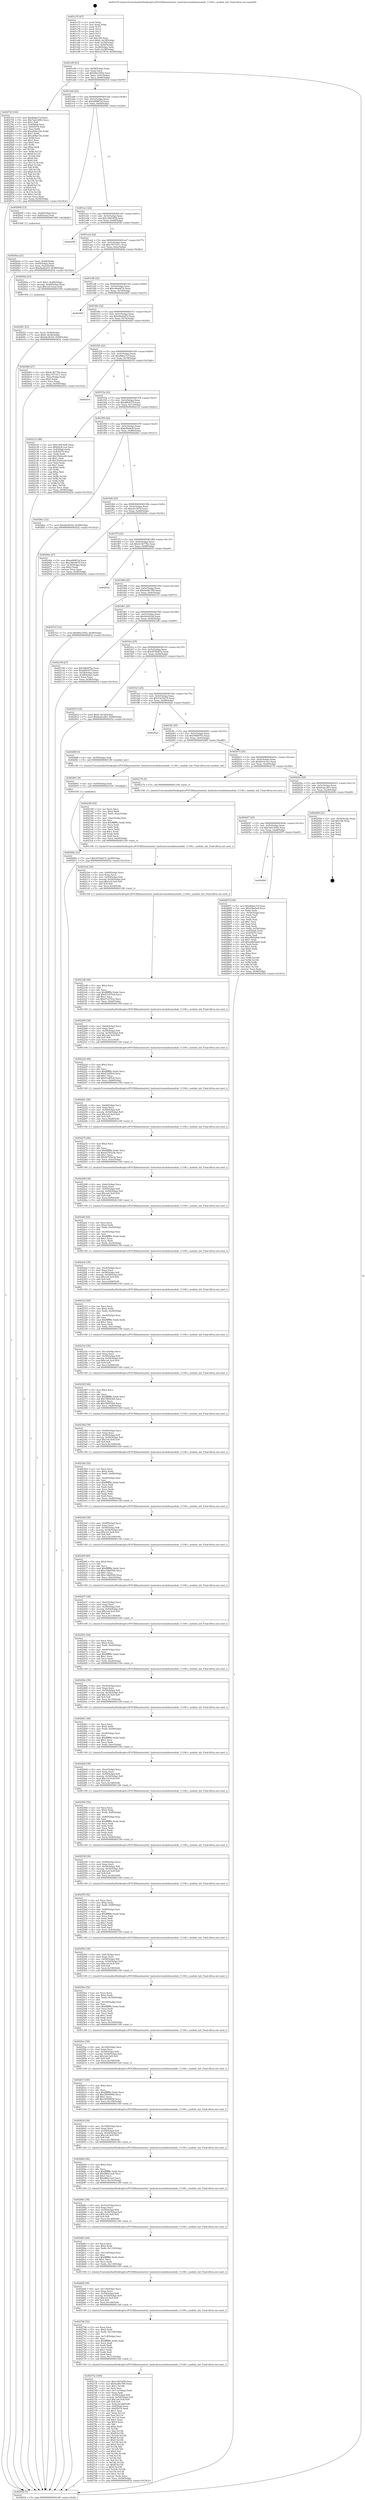 digraph "0x401e70" {
  label = "0x401e70 (/mnt/c/Users/mathe/Desktop/tcc/POCII/binaries/extr_hashcatsrcmodulesmodule_11100.c_module_init_Final-ollvm.out::main(0))"
  labelloc = "t"
  node[shape=record]

  Entry [label="",width=0.3,height=0.3,shape=circle,fillcolor=black,style=filled]
  "0x401e9f" [label="{
     0x401e9f [23]\l
     | [instrs]\l
     &nbsp;&nbsp;0x401e9f \<+3\>: mov -0x58(%rbp),%eax\l
     &nbsp;&nbsp;0x401ea2 \<+2\>: mov %eax,%ecx\l
     &nbsp;&nbsp;0x401ea4 \<+6\>: sub $0x99ec5d52,%ecx\l
     &nbsp;&nbsp;0x401eaa \<+3\>: mov %eax,-0x5c(%rbp)\l
     &nbsp;&nbsp;0x401ead \<+3\>: mov %ecx,-0x60(%rbp)\l
     &nbsp;&nbsp;0x401eb0 \<+6\>: je 00000000004027ef \<main+0x97f\>\l
  }"]
  "0x4027ef" [label="{
     0x4027ef [144]\l
     | [instrs]\l
     &nbsp;&nbsp;0x4027ef \<+5\>: mov $0xdb6ac7cf,%eax\l
     &nbsp;&nbsp;0x4027f4 \<+5\>: mov $0x7ad13092,%ecx\l
     &nbsp;&nbsp;0x4027f9 \<+2\>: mov $0x1,%dl\l
     &nbsp;&nbsp;0x4027fb \<+7\>: mov 0x4050a8,%esi\l
     &nbsp;&nbsp;0x402802 \<+7\>: mov 0x405070,%edi\l
     &nbsp;&nbsp;0x402809 \<+3\>: mov %esi,%r8d\l
     &nbsp;&nbsp;0x40280c \<+7\>: add $0xa40be19e,%r8d\l
     &nbsp;&nbsp;0x402813 \<+4\>: sub $0x1,%r8d\l
     &nbsp;&nbsp;0x402817 \<+7\>: sub $0xa40be19e,%r8d\l
     &nbsp;&nbsp;0x40281e \<+4\>: imul %r8d,%esi\l
     &nbsp;&nbsp;0x402822 \<+3\>: and $0x1,%esi\l
     &nbsp;&nbsp;0x402825 \<+3\>: cmp $0x0,%esi\l
     &nbsp;&nbsp;0x402828 \<+4\>: sete %r9b\l
     &nbsp;&nbsp;0x40282c \<+3\>: cmp $0xa,%edi\l
     &nbsp;&nbsp;0x40282f \<+4\>: setl %r10b\l
     &nbsp;&nbsp;0x402833 \<+3\>: mov %r9b,%r11b\l
     &nbsp;&nbsp;0x402836 \<+4\>: xor $0xff,%r11b\l
     &nbsp;&nbsp;0x40283a \<+3\>: mov %r10b,%bl\l
     &nbsp;&nbsp;0x40283d \<+3\>: xor $0xff,%bl\l
     &nbsp;&nbsp;0x402840 \<+3\>: xor $0x0,%dl\l
     &nbsp;&nbsp;0x402843 \<+3\>: mov %r11b,%r14b\l
     &nbsp;&nbsp;0x402846 \<+4\>: and $0x0,%r14b\l
     &nbsp;&nbsp;0x40284a \<+3\>: and %dl,%r9b\l
     &nbsp;&nbsp;0x40284d \<+3\>: mov %bl,%r15b\l
     &nbsp;&nbsp;0x402850 \<+4\>: and $0x0,%r15b\l
     &nbsp;&nbsp;0x402854 \<+3\>: and %dl,%r10b\l
     &nbsp;&nbsp;0x402857 \<+3\>: or %r9b,%r14b\l
     &nbsp;&nbsp;0x40285a \<+3\>: or %r10b,%r15b\l
     &nbsp;&nbsp;0x40285d \<+3\>: xor %r15b,%r14b\l
     &nbsp;&nbsp;0x402860 \<+3\>: or %bl,%r11b\l
     &nbsp;&nbsp;0x402863 \<+4\>: xor $0xff,%r11b\l
     &nbsp;&nbsp;0x402867 \<+3\>: or $0x0,%dl\l
     &nbsp;&nbsp;0x40286a \<+3\>: and %dl,%r11b\l
     &nbsp;&nbsp;0x40286d \<+3\>: or %r11b,%r14b\l
     &nbsp;&nbsp;0x402870 \<+4\>: test $0x1,%r14b\l
     &nbsp;&nbsp;0x402874 \<+3\>: cmovne %ecx,%eax\l
     &nbsp;&nbsp;0x402877 \<+3\>: mov %eax,-0x58(%rbp)\l
     &nbsp;&nbsp;0x40287a \<+5\>: jmp 0000000000402f32 \<main+0x10c2\>\l
  }"]
  "0x401eb6" [label="{
     0x401eb6 [22]\l
     | [instrs]\l
     &nbsp;&nbsp;0x401eb6 \<+5\>: jmp 0000000000401ebb \<main+0x4b\>\l
     &nbsp;&nbsp;0x401ebb \<+3\>: mov -0x5c(%rbp),%eax\l
     &nbsp;&nbsp;0x401ebe \<+5\>: sub $0xa68887af,%eax\l
     &nbsp;&nbsp;0x401ec3 \<+3\>: mov %eax,-0x64(%rbp)\l
     &nbsp;&nbsp;0x401ec6 \<+6\>: je 000000000040209d \<main+0x22d\>\l
  }"]
  Exit [label="",width=0.3,height=0.3,shape=circle,fillcolor=black,style=filled,peripheries=2]
  "0x40209d" [label="{
     0x40209d [13]\l
     | [instrs]\l
     &nbsp;&nbsp;0x40209d \<+4\>: mov -0x40(%rbp),%rax\l
     &nbsp;&nbsp;0x4020a1 \<+4\>: mov 0x8(%rax),%rdi\l
     &nbsp;&nbsp;0x4020a5 \<+5\>: call 0000000000401060 \<atoi@plt\>\l
     | [calls]\l
     &nbsp;&nbsp;0x401060 \{1\} (unknown)\l
  }"]
  "0x401ecc" [label="{
     0x401ecc [22]\l
     | [instrs]\l
     &nbsp;&nbsp;0x401ecc \<+5\>: jmp 0000000000401ed1 \<main+0x61\>\l
     &nbsp;&nbsp;0x401ed1 \<+3\>: mov -0x5c(%rbp),%eax\l
     &nbsp;&nbsp;0x401ed4 \<+5\>: sub $0xc3603458,%eax\l
     &nbsp;&nbsp;0x401ed9 \<+3\>: mov %eax,-0x68(%rbp)\l
     &nbsp;&nbsp;0x401edc \<+6\>: je 000000000040295b \<main+0xaeb\>\l
  }"]
  "0x40290a" [label="{
     0x40290a [12]\l
     | [instrs]\l
     &nbsp;&nbsp;0x40290a \<+7\>: movl $0x5076d474,-0x58(%rbp)\l
     &nbsp;&nbsp;0x402911 \<+5\>: jmp 0000000000402f32 \<main+0x10c2\>\l
  }"]
  "0x40295b" [label="{
     0x40295b\l
  }", style=dashed]
  "0x401ee2" [label="{
     0x401ee2 [22]\l
     | [instrs]\l
     &nbsp;&nbsp;0x401ee2 \<+5\>: jmp 0000000000401ee7 \<main+0x77\>\l
     &nbsp;&nbsp;0x401ee7 \<+3\>: mov -0x5c(%rbp),%eax\l
     &nbsp;&nbsp;0x401eea \<+5\>: sub $0xc747c011,%eax\l
     &nbsp;&nbsp;0x401eef \<+3\>: mov %eax,-0x6c(%rbp)\l
     &nbsp;&nbsp;0x401ef2 \<+6\>: je 00000000004020da \<main+0x26a\>\l
  }"]
  "0x402901" [label="{
     0x402901 [9]\l
     | [instrs]\l
     &nbsp;&nbsp;0x402901 \<+4\>: mov -0x50(%rbp),%rdi\l
     &nbsp;&nbsp;0x402905 \<+5\>: call 0000000000401030 \<free@plt\>\l
     | [calls]\l
     &nbsp;&nbsp;0x401030 \{1\} (unknown)\l
  }"]
  "0x4020da" [label="{
     0x4020da [23]\l
     | [instrs]\l
     &nbsp;&nbsp;0x4020da \<+7\>: movl $0x1,-0x48(%rbp)\l
     &nbsp;&nbsp;0x4020e1 \<+4\>: movslq -0x48(%rbp),%rax\l
     &nbsp;&nbsp;0x4020e5 \<+7\>: imul $0x1e0,%rax,%rdi\l
     &nbsp;&nbsp;0x4020ec \<+5\>: call 0000000000401050 \<malloc@plt\>\l
     | [calls]\l
     &nbsp;&nbsp;0x401050 \{1\} (unknown)\l
  }"]
  "0x401ef8" [label="{
     0x401ef8 [22]\l
     | [instrs]\l
     &nbsp;&nbsp;0x401ef8 \<+5\>: jmp 0000000000401efd \<main+0x8d\>\l
     &nbsp;&nbsp;0x401efd \<+3\>: mov -0x5c(%rbp),%eax\l
     &nbsp;&nbsp;0x401f00 \<+5\>: sub $0xc96e667d,%eax\l
     &nbsp;&nbsp;0x401f05 \<+3\>: mov %eax,-0x70(%rbp)\l
     &nbsp;&nbsp;0x401f08 \<+6\>: je 0000000000402085 \<main+0x215\>\l
  }"]
  "0x402060" [label="{
     0x402060\l
  }", style=dashed]
  "0x402085" [label="{
     0x402085\l
  }", style=dashed]
  "0x401f0e" [label="{
     0x401f0e [22]\l
     | [instrs]\l
     &nbsp;&nbsp;0x401f0e \<+5\>: jmp 0000000000401f13 \<main+0xa3\>\l
     &nbsp;&nbsp;0x401f13 \<+3\>: mov -0x5c(%rbp),%eax\l
     &nbsp;&nbsp;0x401f16 \<+5\>: sub $0xd4ada253,%eax\l
     &nbsp;&nbsp;0x401f1b \<+3\>: mov %eax,-0x74(%rbp)\l
     &nbsp;&nbsp;0x401f1e \<+6\>: je 00000000004020bf \<main+0x24f\>\l
  }"]
  "0x40287f" [label="{
     0x40287f [109]\l
     | [instrs]\l
     &nbsp;&nbsp;0x40287f \<+5\>: mov $0xdb6ac7cf,%eax\l
     &nbsp;&nbsp;0x402884 \<+5\>: mov $0xb5baba8,%ecx\l
     &nbsp;&nbsp;0x402889 \<+2\>: xor %edx,%edx\l
     &nbsp;&nbsp;0x40288b \<+3\>: mov -0x54(%rbp),%esi\l
     &nbsp;&nbsp;0x40288e \<+2\>: mov %edx,%edi\l
     &nbsp;&nbsp;0x402890 \<+2\>: sub %esi,%edi\l
     &nbsp;&nbsp;0x402892 \<+2\>: mov %edx,%esi\l
     &nbsp;&nbsp;0x402894 \<+3\>: sub $0x1,%esi\l
     &nbsp;&nbsp;0x402897 \<+2\>: add %esi,%edi\l
     &nbsp;&nbsp;0x402899 \<+2\>: sub %edi,%edx\l
     &nbsp;&nbsp;0x40289b \<+3\>: mov %edx,-0x54(%rbp)\l
     &nbsp;&nbsp;0x40289e \<+7\>: mov 0x4050a8,%edx\l
     &nbsp;&nbsp;0x4028a5 \<+7\>: mov 0x405070,%esi\l
     &nbsp;&nbsp;0x4028ac \<+2\>: mov %edx,%edi\l
     &nbsp;&nbsp;0x4028ae \<+6\>: sub $0xa48d2de6,%edi\l
     &nbsp;&nbsp;0x4028b4 \<+3\>: sub $0x1,%edi\l
     &nbsp;&nbsp;0x4028b7 \<+6\>: add $0xa48d2de6,%edi\l
     &nbsp;&nbsp;0x4028bd \<+3\>: imul %edi,%edx\l
     &nbsp;&nbsp;0x4028c0 \<+3\>: and $0x1,%edx\l
     &nbsp;&nbsp;0x4028c3 \<+3\>: cmp $0x0,%edx\l
     &nbsp;&nbsp;0x4028c6 \<+4\>: sete %r8b\l
     &nbsp;&nbsp;0x4028ca \<+3\>: cmp $0xa,%esi\l
     &nbsp;&nbsp;0x4028cd \<+4\>: setl %r9b\l
     &nbsp;&nbsp;0x4028d1 \<+3\>: mov %r8b,%r10b\l
     &nbsp;&nbsp;0x4028d4 \<+3\>: and %r9b,%r10b\l
     &nbsp;&nbsp;0x4028d7 \<+3\>: xor %r9b,%r8b\l
     &nbsp;&nbsp;0x4028da \<+3\>: or %r8b,%r10b\l
     &nbsp;&nbsp;0x4028dd \<+4\>: test $0x1,%r10b\l
     &nbsp;&nbsp;0x4028e1 \<+3\>: cmovne %ecx,%eax\l
     &nbsp;&nbsp;0x4028e4 \<+3\>: mov %eax,-0x58(%rbp)\l
     &nbsp;&nbsp;0x4028e7 \<+5\>: jmp 0000000000402f32 \<main+0x10c2\>\l
  }"]
  "0x4020bf" [label="{
     0x4020bf [27]\l
     | [instrs]\l
     &nbsp;&nbsp;0x4020bf \<+5\>: mov $0x413b7782,%eax\l
     &nbsp;&nbsp;0x4020c4 \<+5\>: mov $0xc747c011,%ecx\l
     &nbsp;&nbsp;0x4020c9 \<+3\>: mov -0x2c(%rbp),%edx\l
     &nbsp;&nbsp;0x4020cc \<+3\>: cmp $0x0,%edx\l
     &nbsp;&nbsp;0x4020cf \<+3\>: cmove %ecx,%eax\l
     &nbsp;&nbsp;0x4020d2 \<+3\>: mov %eax,-0x58(%rbp)\l
     &nbsp;&nbsp;0x4020d5 \<+5\>: jmp 0000000000402f32 \<main+0x10c2\>\l
  }"]
  "0x401f24" [label="{
     0x401f24 [22]\l
     | [instrs]\l
     &nbsp;&nbsp;0x401f24 \<+5\>: jmp 0000000000401f29 \<main+0xb9\>\l
     &nbsp;&nbsp;0x401f29 \<+3\>: mov -0x5c(%rbp),%eax\l
     &nbsp;&nbsp;0x401f2c \<+5\>: sub $0xdb6ac7cf,%eax\l
     &nbsp;&nbsp;0x401f31 \<+3\>: mov %eax,-0x78(%rbp)\l
     &nbsp;&nbsp;0x401f34 \<+6\>: je 0000000000402f16 \<main+0x10a6\>\l
  }"]
  "0x402047" [label="{
     0x402047 [25]\l
     | [instrs]\l
     &nbsp;&nbsp;0x402047 \<+5\>: jmp 000000000040204c \<main+0x1dc\>\l
     &nbsp;&nbsp;0x40204c \<+3\>: mov -0x5c(%rbp),%eax\l
     &nbsp;&nbsp;0x40204f \<+5\>: sub $0x7ad13092,%eax\l
     &nbsp;&nbsp;0x402054 \<+6\>: mov %eax,-0xa8(%rbp)\l
     &nbsp;&nbsp;0x40205a \<+6\>: je 000000000040287f \<main+0xa0f\>\l
  }"]
  "0x402f16" [label="{
     0x402f16\l
  }", style=dashed]
  "0x401f3a" [label="{
     0x401f3a [22]\l
     | [instrs]\l
     &nbsp;&nbsp;0x401f3a \<+5\>: jmp 0000000000401f3f \<main+0xcf\>\l
     &nbsp;&nbsp;0x401f3f \<+3\>: mov -0x5c(%rbp),%eax\l
     &nbsp;&nbsp;0x401f42 \<+5\>: sub $0xdf8c837f,%eax\l
     &nbsp;&nbsp;0x401f47 \<+3\>: mov %eax,-0x7c(%rbp)\l
     &nbsp;&nbsp;0x401f4a \<+6\>: je 0000000000402123 \<main+0x2b3\>\l
  }"]
  "0x402946" [label="{
     0x402946 [21]\l
     | [instrs]\l
     &nbsp;&nbsp;0x402946 \<+3\>: mov -0x34(%rbp),%eax\l
     &nbsp;&nbsp;0x402949 \<+7\>: add $0x168,%rsp\l
     &nbsp;&nbsp;0x402950 \<+1\>: pop %rbx\l
     &nbsp;&nbsp;0x402951 \<+2\>: pop %r12\l
     &nbsp;&nbsp;0x402953 \<+2\>: pop %r13\l
     &nbsp;&nbsp;0x402955 \<+2\>: pop %r14\l
     &nbsp;&nbsp;0x402957 \<+2\>: pop %r15\l
     &nbsp;&nbsp;0x402959 \<+1\>: pop %rbp\l
     &nbsp;&nbsp;0x40295a \<+1\>: ret\l
  }"]
  "0x402123" [label="{
     0x402123 [88]\l
     | [instrs]\l
     &nbsp;&nbsp;0x402123 \<+5\>: mov $0xc3603458,%eax\l
     &nbsp;&nbsp;0x402128 \<+5\>: mov $0x60c4c1ee,%ecx\l
     &nbsp;&nbsp;0x40212d \<+7\>: mov 0x4050a8,%edx\l
     &nbsp;&nbsp;0x402134 \<+7\>: mov 0x405070,%esi\l
     &nbsp;&nbsp;0x40213b \<+2\>: mov %edx,%edi\l
     &nbsp;&nbsp;0x40213d \<+6\>: add $0x35e9ced4,%edi\l
     &nbsp;&nbsp;0x402143 \<+3\>: sub $0x1,%edi\l
     &nbsp;&nbsp;0x402146 \<+6\>: sub $0x35e9ced4,%edi\l
     &nbsp;&nbsp;0x40214c \<+3\>: imul %edi,%edx\l
     &nbsp;&nbsp;0x40214f \<+3\>: and $0x1,%edx\l
     &nbsp;&nbsp;0x402152 \<+3\>: cmp $0x0,%edx\l
     &nbsp;&nbsp;0x402155 \<+4\>: sete %r8b\l
     &nbsp;&nbsp;0x402159 \<+3\>: cmp $0xa,%esi\l
     &nbsp;&nbsp;0x40215c \<+4\>: setl %r9b\l
     &nbsp;&nbsp;0x402160 \<+3\>: mov %r8b,%r10b\l
     &nbsp;&nbsp;0x402163 \<+3\>: and %r9b,%r10b\l
     &nbsp;&nbsp;0x402166 \<+3\>: xor %r9b,%r8b\l
     &nbsp;&nbsp;0x402169 \<+3\>: or %r8b,%r10b\l
     &nbsp;&nbsp;0x40216c \<+4\>: test $0x1,%r10b\l
     &nbsp;&nbsp;0x402170 \<+3\>: cmovne %ecx,%eax\l
     &nbsp;&nbsp;0x402173 \<+3\>: mov %eax,-0x58(%rbp)\l
     &nbsp;&nbsp;0x402176 \<+5\>: jmp 0000000000402f32 \<main+0x10c2\>\l
  }"]
  "0x401f50" [label="{
     0x401f50 [22]\l
     | [instrs]\l
     &nbsp;&nbsp;0x401f50 \<+5\>: jmp 0000000000401f55 \<main+0xe5\>\l
     &nbsp;&nbsp;0x401f55 \<+3\>: mov -0x5c(%rbp),%eax\l
     &nbsp;&nbsp;0x401f58 \<+5\>: sub $0xb5baba8,%eax\l
     &nbsp;&nbsp;0x401f5d \<+3\>: mov %eax,-0x80(%rbp)\l
     &nbsp;&nbsp;0x401f60 \<+6\>: je 00000000004028ec \<main+0xa7c\>\l
  }"]
  "0x40273a" [label="{
     0x40273a [169]\l
     | [instrs]\l
     &nbsp;&nbsp;0x40273a \<+5\>: mov $0xc3603458,%ecx\l
     &nbsp;&nbsp;0x40273f \<+5\>: mov $0x4a48c789,%edx\l
     &nbsp;&nbsp;0x402744 \<+3\>: mov $0x1,%r10b\l
     &nbsp;&nbsp;0x402747 \<+2\>: xor %esi,%esi\l
     &nbsp;&nbsp;0x402749 \<+6\>: mov -0x11c(%rbp),%edi\l
     &nbsp;&nbsp;0x40274f \<+3\>: imul %eax,%edi\l
     &nbsp;&nbsp;0x402752 \<+4\>: mov -0x50(%rbp),%r8\l
     &nbsp;&nbsp;0x402756 \<+4\>: movslq -0x54(%rbp),%r9\l
     &nbsp;&nbsp;0x40275a \<+7\>: imul $0x1e0,%r9,%r9\l
     &nbsp;&nbsp;0x402761 \<+3\>: add %r9,%r8\l
     &nbsp;&nbsp;0x402764 \<+7\>: mov %edi,0x1d8(%r8)\l
     &nbsp;&nbsp;0x40276b \<+7\>: mov 0x4050a8,%eax\l
     &nbsp;&nbsp;0x402772 \<+7\>: mov 0x405070,%edi\l
     &nbsp;&nbsp;0x402779 \<+3\>: sub $0x1,%esi\l
     &nbsp;&nbsp;0x40277c \<+3\>: mov %eax,%r11d\l
     &nbsp;&nbsp;0x40277f \<+3\>: add %esi,%r11d\l
     &nbsp;&nbsp;0x402782 \<+4\>: imul %r11d,%eax\l
     &nbsp;&nbsp;0x402786 \<+3\>: and $0x1,%eax\l
     &nbsp;&nbsp;0x402789 \<+3\>: cmp $0x0,%eax\l
     &nbsp;&nbsp;0x40278c \<+3\>: sete %bl\l
     &nbsp;&nbsp;0x40278f \<+3\>: cmp $0xa,%edi\l
     &nbsp;&nbsp;0x402792 \<+4\>: setl %r14b\l
     &nbsp;&nbsp;0x402796 \<+3\>: mov %bl,%r15b\l
     &nbsp;&nbsp;0x402799 \<+4\>: xor $0xff,%r15b\l
     &nbsp;&nbsp;0x40279d \<+3\>: mov %r14b,%r12b\l
     &nbsp;&nbsp;0x4027a0 \<+4\>: xor $0xff,%r12b\l
     &nbsp;&nbsp;0x4027a4 \<+4\>: xor $0x0,%r10b\l
     &nbsp;&nbsp;0x4027a8 \<+3\>: mov %r15b,%r13b\l
     &nbsp;&nbsp;0x4027ab \<+4\>: and $0x0,%r13b\l
     &nbsp;&nbsp;0x4027af \<+3\>: and %r10b,%bl\l
     &nbsp;&nbsp;0x4027b2 \<+3\>: mov %r12b,%al\l
     &nbsp;&nbsp;0x4027b5 \<+2\>: and $0x0,%al\l
     &nbsp;&nbsp;0x4027b7 \<+3\>: and %r10b,%r14b\l
     &nbsp;&nbsp;0x4027ba \<+3\>: or %bl,%r13b\l
     &nbsp;&nbsp;0x4027bd \<+3\>: or %r14b,%al\l
     &nbsp;&nbsp;0x4027c0 \<+3\>: xor %al,%r13b\l
     &nbsp;&nbsp;0x4027c3 \<+3\>: or %r12b,%r15b\l
     &nbsp;&nbsp;0x4027c6 \<+4\>: xor $0xff,%r15b\l
     &nbsp;&nbsp;0x4027ca \<+4\>: or $0x0,%r10b\l
     &nbsp;&nbsp;0x4027ce \<+3\>: and %r10b,%r15b\l
     &nbsp;&nbsp;0x4027d1 \<+3\>: or %r15b,%r13b\l
     &nbsp;&nbsp;0x4027d4 \<+4\>: test $0x1,%r13b\l
     &nbsp;&nbsp;0x4027d8 \<+3\>: cmovne %edx,%ecx\l
     &nbsp;&nbsp;0x4027db \<+3\>: mov %ecx,-0x58(%rbp)\l
     &nbsp;&nbsp;0x4027de \<+5\>: jmp 0000000000402f32 \<main+0x10c2\>\l
  }"]
  "0x4028ec" [label="{
     0x4028ec [12]\l
     | [instrs]\l
     &nbsp;&nbsp;0x4028ec \<+7\>: movl $0x4dc403ef,-0x58(%rbp)\l
     &nbsp;&nbsp;0x4028f3 \<+5\>: jmp 0000000000402f32 \<main+0x10c2\>\l
  }"]
  "0x401f66" [label="{
     0x401f66 [25]\l
     | [instrs]\l
     &nbsp;&nbsp;0x401f66 \<+5\>: jmp 0000000000401f6b \<main+0xfb\>\l
     &nbsp;&nbsp;0x401f6b \<+3\>: mov -0x5c(%rbp),%eax\l
     &nbsp;&nbsp;0x401f6e \<+5\>: sub $0xcb1397d,%eax\l
     &nbsp;&nbsp;0x401f73 \<+6\>: mov %eax,-0x84(%rbp)\l
     &nbsp;&nbsp;0x401f79 \<+6\>: je 000000000040206a \<main+0x1fa\>\l
  }"]
  "0x402706" [label="{
     0x402706 [52]\l
     | [instrs]\l
     &nbsp;&nbsp;0x402706 \<+2\>: xor %ecx,%ecx\l
     &nbsp;&nbsp;0x402708 \<+5\>: mov $0x2,%edx\l
     &nbsp;&nbsp;0x40270d \<+6\>: mov %edx,-0x118(%rbp)\l
     &nbsp;&nbsp;0x402713 \<+1\>: cltd\l
     &nbsp;&nbsp;0x402714 \<+6\>: mov -0x118(%rbp),%esi\l
     &nbsp;&nbsp;0x40271a \<+2\>: idiv %esi\l
     &nbsp;&nbsp;0x40271c \<+6\>: imul $0xfffffffe,%edx,%edx\l
     &nbsp;&nbsp;0x402722 \<+2\>: mov %ecx,%edi\l
     &nbsp;&nbsp;0x402724 \<+2\>: sub %edx,%edi\l
     &nbsp;&nbsp;0x402726 \<+2\>: mov %ecx,%edx\l
     &nbsp;&nbsp;0x402728 \<+3\>: sub $0x1,%edx\l
     &nbsp;&nbsp;0x40272b \<+2\>: add %edx,%edi\l
     &nbsp;&nbsp;0x40272d \<+2\>: sub %edi,%ecx\l
     &nbsp;&nbsp;0x40272f \<+6\>: mov %ecx,-0x11c(%rbp)\l
     &nbsp;&nbsp;0x402735 \<+5\>: call 0000000000401160 \<next_i\>\l
     | [calls]\l
     &nbsp;&nbsp;0x401160 \{1\} (/mnt/c/Users/mathe/Desktop/tcc/POCII/binaries/extr_hashcatsrcmodulesmodule_11100.c_module_init_Final-ollvm.out::next_i)\l
  }"]
  "0x40206a" [label="{
     0x40206a [27]\l
     | [instrs]\l
     &nbsp;&nbsp;0x40206a \<+5\>: mov $0xa68887af,%eax\l
     &nbsp;&nbsp;0x40206f \<+5\>: mov $0xc96e667d,%ecx\l
     &nbsp;&nbsp;0x402074 \<+3\>: mov -0x30(%rbp),%edx\l
     &nbsp;&nbsp;0x402077 \<+3\>: cmp $0x2,%edx\l
     &nbsp;&nbsp;0x40207a \<+3\>: cmovne %ecx,%eax\l
     &nbsp;&nbsp;0x40207d \<+3\>: mov %eax,-0x58(%rbp)\l
     &nbsp;&nbsp;0x402080 \<+5\>: jmp 0000000000402f32 \<main+0x10c2\>\l
  }"]
  "0x401f7f" [label="{
     0x401f7f [25]\l
     | [instrs]\l
     &nbsp;&nbsp;0x401f7f \<+5\>: jmp 0000000000401f84 \<main+0x114\>\l
     &nbsp;&nbsp;0x401f84 \<+3\>: mov -0x5c(%rbp),%eax\l
     &nbsp;&nbsp;0x401f87 \<+5\>: sub $0x413b7782,%eax\l
     &nbsp;&nbsp;0x401f8c \<+6\>: mov %eax,-0x88(%rbp)\l
     &nbsp;&nbsp;0x401f92 \<+6\>: je 0000000000402916 \<main+0xaa6\>\l
  }"]
  "0x402f32" [label="{
     0x402f32 [5]\l
     | [instrs]\l
     &nbsp;&nbsp;0x402f32 \<+5\>: jmp 0000000000401e9f \<main+0x2f\>\l
  }"]
  "0x401e70" [label="{
     0x401e70 [47]\l
     | [instrs]\l
     &nbsp;&nbsp;0x401e70 \<+1\>: push %rbp\l
     &nbsp;&nbsp;0x401e71 \<+3\>: mov %rsp,%rbp\l
     &nbsp;&nbsp;0x401e74 \<+2\>: push %r15\l
     &nbsp;&nbsp;0x401e76 \<+2\>: push %r14\l
     &nbsp;&nbsp;0x401e78 \<+2\>: push %r13\l
     &nbsp;&nbsp;0x401e7a \<+2\>: push %r12\l
     &nbsp;&nbsp;0x401e7c \<+1\>: push %rbx\l
     &nbsp;&nbsp;0x401e7d \<+7\>: sub $0x168,%rsp\l
     &nbsp;&nbsp;0x401e84 \<+7\>: movl $0x0,-0x34(%rbp)\l
     &nbsp;&nbsp;0x401e8b \<+3\>: mov %edi,-0x38(%rbp)\l
     &nbsp;&nbsp;0x401e8e \<+4\>: mov %rsi,-0x40(%rbp)\l
     &nbsp;&nbsp;0x401e92 \<+3\>: mov -0x38(%rbp),%edi\l
     &nbsp;&nbsp;0x401e95 \<+3\>: mov %edi,-0x30(%rbp)\l
     &nbsp;&nbsp;0x401e98 \<+7\>: movl $0xcb1397d,-0x58(%rbp)\l
  }"]
  "0x4020aa" [label="{
     0x4020aa [21]\l
     | [instrs]\l
     &nbsp;&nbsp;0x4020aa \<+3\>: mov %eax,-0x44(%rbp)\l
     &nbsp;&nbsp;0x4020ad \<+3\>: mov -0x44(%rbp),%eax\l
     &nbsp;&nbsp;0x4020b0 \<+3\>: mov %eax,-0x2c(%rbp)\l
     &nbsp;&nbsp;0x4020b3 \<+7\>: movl $0xd4ada253,-0x58(%rbp)\l
     &nbsp;&nbsp;0x4020ba \<+5\>: jmp 0000000000402f32 \<main+0x10c2\>\l
  }"]
  "0x4020f1" [label="{
     0x4020f1 [23]\l
     | [instrs]\l
     &nbsp;&nbsp;0x4020f1 \<+4\>: mov %rax,-0x50(%rbp)\l
     &nbsp;&nbsp;0x4020f5 \<+7\>: movl $0x0,-0x54(%rbp)\l
     &nbsp;&nbsp;0x4020fc \<+7\>: movl $0x4dc403ef,-0x58(%rbp)\l
     &nbsp;&nbsp;0x402103 \<+5\>: jmp 0000000000402f32 \<main+0x10c2\>\l
  }"]
  "0x4026df" [label="{
     0x4026df [39]\l
     | [instrs]\l
     &nbsp;&nbsp;0x4026df \<+6\>: mov -0x114(%rbp),%ecx\l
     &nbsp;&nbsp;0x4026e5 \<+3\>: imul %eax,%ecx\l
     &nbsp;&nbsp;0x4026e8 \<+4\>: mov -0x50(%rbp),%r8\l
     &nbsp;&nbsp;0x4026ec \<+4\>: movslq -0x54(%rbp),%r9\l
     &nbsp;&nbsp;0x4026f0 \<+7\>: imul $0x1e0,%r9,%r9\l
     &nbsp;&nbsp;0x4026f7 \<+3\>: add %r9,%r8\l
     &nbsp;&nbsp;0x4026fa \<+7\>: mov %ecx,0x1d4(%r8)\l
     &nbsp;&nbsp;0x402701 \<+5\>: call 0000000000401160 \<next_i\>\l
     | [calls]\l
     &nbsp;&nbsp;0x401160 \{1\} (/mnt/c/Users/mathe/Desktop/tcc/POCII/binaries/extr_hashcatsrcmodulesmodule_11100.c_module_init_Final-ollvm.out::next_i)\l
  }"]
  "0x402916" [label="{
     0x402916\l
  }", style=dashed]
  "0x401f98" [label="{
     0x401f98 [25]\l
     | [instrs]\l
     &nbsp;&nbsp;0x401f98 \<+5\>: jmp 0000000000401f9d \<main+0x12d\>\l
     &nbsp;&nbsp;0x401f9d \<+3\>: mov -0x5c(%rbp),%eax\l
     &nbsp;&nbsp;0x401fa0 \<+5\>: sub $0x4a48c789,%eax\l
     &nbsp;&nbsp;0x401fa5 \<+6\>: mov %eax,-0x8c(%rbp)\l
     &nbsp;&nbsp;0x401fab \<+6\>: je 00000000004027e3 \<main+0x973\>\l
  }"]
  "0x4026b3" [label="{
     0x4026b3 [44]\l
     | [instrs]\l
     &nbsp;&nbsp;0x4026b3 \<+2\>: xor %ecx,%ecx\l
     &nbsp;&nbsp;0x4026b5 \<+5\>: mov $0x2,%edx\l
     &nbsp;&nbsp;0x4026ba \<+6\>: mov %edx,-0x110(%rbp)\l
     &nbsp;&nbsp;0x4026c0 \<+1\>: cltd\l
     &nbsp;&nbsp;0x4026c1 \<+6\>: mov -0x110(%rbp),%esi\l
     &nbsp;&nbsp;0x4026c7 \<+2\>: idiv %esi\l
     &nbsp;&nbsp;0x4026c9 \<+6\>: imul $0xfffffffe,%edx,%edx\l
     &nbsp;&nbsp;0x4026cf \<+3\>: sub $0x1,%ecx\l
     &nbsp;&nbsp;0x4026d2 \<+2\>: sub %ecx,%edx\l
     &nbsp;&nbsp;0x4026d4 \<+6\>: mov %edx,-0x114(%rbp)\l
     &nbsp;&nbsp;0x4026da \<+5\>: call 0000000000401160 \<next_i\>\l
     | [calls]\l
     &nbsp;&nbsp;0x401160 \{1\} (/mnt/c/Users/mathe/Desktop/tcc/POCII/binaries/extr_hashcatsrcmodulesmodule_11100.c_module_init_Final-ollvm.out::next_i)\l
  }"]
  "0x4027e3" [label="{
     0x4027e3 [12]\l
     | [instrs]\l
     &nbsp;&nbsp;0x4027e3 \<+7\>: movl $0x99ec5d52,-0x58(%rbp)\l
     &nbsp;&nbsp;0x4027ea \<+5\>: jmp 0000000000402f32 \<main+0x10c2\>\l
  }"]
  "0x401fb1" [label="{
     0x401fb1 [25]\l
     | [instrs]\l
     &nbsp;&nbsp;0x401fb1 \<+5\>: jmp 0000000000401fb6 \<main+0x146\>\l
     &nbsp;&nbsp;0x401fb6 \<+3\>: mov -0x5c(%rbp),%eax\l
     &nbsp;&nbsp;0x401fb9 \<+5\>: sub $0x4dc403ef,%eax\l
     &nbsp;&nbsp;0x401fbe \<+6\>: mov %eax,-0x90(%rbp)\l
     &nbsp;&nbsp;0x401fc4 \<+6\>: je 0000000000402108 \<main+0x298\>\l
  }"]
  "0x40268c" [label="{
     0x40268c [39]\l
     | [instrs]\l
     &nbsp;&nbsp;0x40268c \<+6\>: mov -0x10c(%rbp),%ecx\l
     &nbsp;&nbsp;0x402692 \<+3\>: imul %eax,%ecx\l
     &nbsp;&nbsp;0x402695 \<+4\>: mov -0x50(%rbp),%r8\l
     &nbsp;&nbsp;0x402699 \<+4\>: movslq -0x54(%rbp),%r9\l
     &nbsp;&nbsp;0x40269d \<+7\>: imul $0x1e0,%r9,%r9\l
     &nbsp;&nbsp;0x4026a4 \<+3\>: add %r9,%r8\l
     &nbsp;&nbsp;0x4026a7 \<+7\>: mov %ecx,0x1d0(%r8)\l
     &nbsp;&nbsp;0x4026ae \<+5\>: call 0000000000401160 \<next_i\>\l
     | [calls]\l
     &nbsp;&nbsp;0x401160 \{1\} (/mnt/c/Users/mathe/Desktop/tcc/POCII/binaries/extr_hashcatsrcmodulesmodule_11100.c_module_init_Final-ollvm.out::next_i)\l
  }"]
  "0x402108" [label="{
     0x402108 [27]\l
     | [instrs]\l
     &nbsp;&nbsp;0x402108 \<+5\>: mov $0x59b6f76c,%eax\l
     &nbsp;&nbsp;0x40210d \<+5\>: mov $0xdf8c837f,%ecx\l
     &nbsp;&nbsp;0x402112 \<+3\>: mov -0x54(%rbp),%edx\l
     &nbsp;&nbsp;0x402115 \<+3\>: cmp -0x48(%rbp),%edx\l
     &nbsp;&nbsp;0x402118 \<+3\>: cmovl %ecx,%eax\l
     &nbsp;&nbsp;0x40211b \<+3\>: mov %eax,-0x58(%rbp)\l
     &nbsp;&nbsp;0x40211e \<+5\>: jmp 0000000000402f32 \<main+0x10c2\>\l
  }"]
  "0x401fca" [label="{
     0x401fca [25]\l
     | [instrs]\l
     &nbsp;&nbsp;0x401fca \<+5\>: jmp 0000000000401fcf \<main+0x15f\>\l
     &nbsp;&nbsp;0x401fcf \<+3\>: mov -0x5c(%rbp),%eax\l
     &nbsp;&nbsp;0x401fd2 \<+5\>: sub $0x5076d474,%eax\l
     &nbsp;&nbsp;0x401fd7 \<+6\>: mov %eax,-0x94(%rbp)\l
     &nbsp;&nbsp;0x401fdd \<+6\>: je 0000000000402933 \<main+0xac3\>\l
  }"]
  "0x402664" [label="{
     0x402664 [40]\l
     | [instrs]\l
     &nbsp;&nbsp;0x402664 \<+5\>: mov $0x2,%ecx\l
     &nbsp;&nbsp;0x402669 \<+1\>: cltd\l
     &nbsp;&nbsp;0x40266a \<+2\>: idiv %ecx\l
     &nbsp;&nbsp;0x40266c \<+6\>: imul $0xfffffffe,%edx,%ecx\l
     &nbsp;&nbsp;0x402672 \<+6\>: add $0xd86e1aa5,%ecx\l
     &nbsp;&nbsp;0x402678 \<+3\>: add $0x1,%ecx\l
     &nbsp;&nbsp;0x40267b \<+6\>: sub $0xd86e1aa5,%ecx\l
     &nbsp;&nbsp;0x402681 \<+6\>: mov %ecx,-0x10c(%rbp)\l
     &nbsp;&nbsp;0x402687 \<+5\>: call 0000000000401160 \<next_i\>\l
     | [calls]\l
     &nbsp;&nbsp;0x401160 \{1\} (/mnt/c/Users/mathe/Desktop/tcc/POCII/binaries/extr_hashcatsrcmodulesmodule_11100.c_module_init_Final-ollvm.out::next_i)\l
  }"]
  "0x402933" [label="{
     0x402933 [19]\l
     | [instrs]\l
     &nbsp;&nbsp;0x402933 \<+7\>: movl $0x0,-0x34(%rbp)\l
     &nbsp;&nbsp;0x40293a \<+7\>: movl $0x6e2ecd03,-0x58(%rbp)\l
     &nbsp;&nbsp;0x402941 \<+5\>: jmp 0000000000402f32 \<main+0x10c2\>\l
  }"]
  "0x401fe3" [label="{
     0x401fe3 [25]\l
     | [instrs]\l
     &nbsp;&nbsp;0x401fe3 \<+5\>: jmp 0000000000401fe8 \<main+0x178\>\l
     &nbsp;&nbsp;0x401fe8 \<+3\>: mov -0x5c(%rbp),%eax\l
     &nbsp;&nbsp;0x401feb \<+5\>: sub $0x53e55e79,%eax\l
     &nbsp;&nbsp;0x401ff0 \<+6\>: mov %eax,-0x98(%rbp)\l
     &nbsp;&nbsp;0x401ff6 \<+6\>: je 0000000000402922 \<main+0xab2\>\l
  }"]
  "0x40263d" [label="{
     0x40263d [39]\l
     | [instrs]\l
     &nbsp;&nbsp;0x40263d \<+6\>: mov -0x108(%rbp),%ecx\l
     &nbsp;&nbsp;0x402643 \<+3\>: imul %eax,%ecx\l
     &nbsp;&nbsp;0x402646 \<+4\>: mov -0x50(%rbp),%r8\l
     &nbsp;&nbsp;0x40264a \<+4\>: movslq -0x54(%rbp),%r9\l
     &nbsp;&nbsp;0x40264e \<+7\>: imul $0x1e0,%r9,%r9\l
     &nbsp;&nbsp;0x402655 \<+3\>: add %r9,%r8\l
     &nbsp;&nbsp;0x402658 \<+7\>: mov %ecx,0x198(%r8)\l
     &nbsp;&nbsp;0x40265f \<+5\>: call 0000000000401160 \<next_i\>\l
     | [calls]\l
     &nbsp;&nbsp;0x401160 \{1\} (/mnt/c/Users/mathe/Desktop/tcc/POCII/binaries/extr_hashcatsrcmodulesmodule_11100.c_module_init_Final-ollvm.out::next_i)\l
  }"]
  "0x402922" [label="{
     0x402922\l
  }", style=dashed]
  "0x401ffc" [label="{
     0x401ffc [25]\l
     | [instrs]\l
     &nbsp;&nbsp;0x401ffc \<+5\>: jmp 0000000000402001 \<main+0x191\>\l
     &nbsp;&nbsp;0x402001 \<+3\>: mov -0x5c(%rbp),%eax\l
     &nbsp;&nbsp;0x402004 \<+5\>: sub $0x59b6f76c,%eax\l
     &nbsp;&nbsp;0x402009 \<+6\>: mov %eax,-0x9c(%rbp)\l
     &nbsp;&nbsp;0x40200f \<+6\>: je 00000000004028f8 \<main+0xa88\>\l
  }"]
  "0x402615" [label="{
     0x402615 [40]\l
     | [instrs]\l
     &nbsp;&nbsp;0x402615 \<+5\>: mov $0x2,%ecx\l
     &nbsp;&nbsp;0x40261a \<+1\>: cltd\l
     &nbsp;&nbsp;0x40261b \<+2\>: idiv %ecx\l
     &nbsp;&nbsp;0x40261d \<+6\>: imul $0xfffffffe,%edx,%ecx\l
     &nbsp;&nbsp;0x402623 \<+6\>: sub $0x39508906,%ecx\l
     &nbsp;&nbsp;0x402629 \<+3\>: add $0x1,%ecx\l
     &nbsp;&nbsp;0x40262c \<+6\>: add $0x39508906,%ecx\l
     &nbsp;&nbsp;0x402632 \<+6\>: mov %ecx,-0x108(%rbp)\l
     &nbsp;&nbsp;0x402638 \<+5\>: call 0000000000401160 \<next_i\>\l
     | [calls]\l
     &nbsp;&nbsp;0x401160 \{1\} (/mnt/c/Users/mathe/Desktop/tcc/POCII/binaries/extr_hashcatsrcmodulesmodule_11100.c_module_init_Final-ollvm.out::next_i)\l
  }"]
  "0x4028f8" [label="{
     0x4028f8 [9]\l
     | [instrs]\l
     &nbsp;&nbsp;0x4028f8 \<+4\>: mov -0x50(%rbp),%rdi\l
     &nbsp;&nbsp;0x4028fc \<+5\>: call 00000000004013f0 \<module_init\>\l
     | [calls]\l
     &nbsp;&nbsp;0x4013f0 \{1\} (/mnt/c/Users/mathe/Desktop/tcc/POCII/binaries/extr_hashcatsrcmodulesmodule_11100.c_module_init_Final-ollvm.out::module_init)\l
  }"]
  "0x402015" [label="{
     0x402015 [25]\l
     | [instrs]\l
     &nbsp;&nbsp;0x402015 \<+5\>: jmp 000000000040201a \<main+0x1aa\>\l
     &nbsp;&nbsp;0x40201a \<+3\>: mov -0x5c(%rbp),%eax\l
     &nbsp;&nbsp;0x40201d \<+5\>: sub $0x60c4c1ee,%eax\l
     &nbsp;&nbsp;0x402022 \<+6\>: mov %eax,-0xa0(%rbp)\l
     &nbsp;&nbsp;0x402028 \<+6\>: je 000000000040217b \<main+0x30b\>\l
  }"]
  "0x4025ee" [label="{
     0x4025ee [39]\l
     | [instrs]\l
     &nbsp;&nbsp;0x4025ee \<+6\>: mov -0x104(%rbp),%ecx\l
     &nbsp;&nbsp;0x4025f4 \<+3\>: imul %eax,%ecx\l
     &nbsp;&nbsp;0x4025f7 \<+4\>: mov -0x50(%rbp),%r8\l
     &nbsp;&nbsp;0x4025fb \<+4\>: movslq -0x54(%rbp),%r9\l
     &nbsp;&nbsp;0x4025ff \<+7\>: imul $0x1e0,%r9,%r9\l
     &nbsp;&nbsp;0x402606 \<+3\>: add %r9,%r8\l
     &nbsp;&nbsp;0x402609 \<+7\>: mov %ecx,0x194(%r8)\l
     &nbsp;&nbsp;0x402610 \<+5\>: call 0000000000401160 \<next_i\>\l
     | [calls]\l
     &nbsp;&nbsp;0x401160 \{1\} (/mnt/c/Users/mathe/Desktop/tcc/POCII/binaries/extr_hashcatsrcmodulesmodule_11100.c_module_init_Final-ollvm.out::next_i)\l
  }"]
  "0x40217b" [label="{
     0x40217b [5]\l
     | [instrs]\l
     &nbsp;&nbsp;0x40217b \<+5\>: call 0000000000401160 \<next_i\>\l
     | [calls]\l
     &nbsp;&nbsp;0x401160 \{1\} (/mnt/c/Users/mathe/Desktop/tcc/POCII/binaries/extr_hashcatsrcmodulesmodule_11100.c_module_init_Final-ollvm.out::next_i)\l
  }"]
  "0x40202e" [label="{
     0x40202e [25]\l
     | [instrs]\l
     &nbsp;&nbsp;0x40202e \<+5\>: jmp 0000000000402033 \<main+0x1c3\>\l
     &nbsp;&nbsp;0x402033 \<+3\>: mov -0x5c(%rbp),%eax\l
     &nbsp;&nbsp;0x402036 \<+5\>: sub $0x6e2ecd03,%eax\l
     &nbsp;&nbsp;0x40203b \<+6\>: mov %eax,-0xa4(%rbp)\l
     &nbsp;&nbsp;0x402041 \<+6\>: je 0000000000402946 \<main+0xad6\>\l
  }"]
  "0x402180" [label="{
     0x402180 [52]\l
     | [instrs]\l
     &nbsp;&nbsp;0x402180 \<+2\>: xor %ecx,%ecx\l
     &nbsp;&nbsp;0x402182 \<+5\>: mov $0x2,%edx\l
     &nbsp;&nbsp;0x402187 \<+6\>: mov %edx,-0xac(%rbp)\l
     &nbsp;&nbsp;0x40218d \<+1\>: cltd\l
     &nbsp;&nbsp;0x40218e \<+6\>: mov -0xac(%rbp),%esi\l
     &nbsp;&nbsp;0x402194 \<+2\>: idiv %esi\l
     &nbsp;&nbsp;0x402196 \<+6\>: imul $0xfffffffe,%edx,%edx\l
     &nbsp;&nbsp;0x40219c \<+2\>: mov %ecx,%edi\l
     &nbsp;&nbsp;0x40219e \<+2\>: sub %edx,%edi\l
     &nbsp;&nbsp;0x4021a0 \<+2\>: mov %ecx,%edx\l
     &nbsp;&nbsp;0x4021a2 \<+3\>: sub $0x1,%edx\l
     &nbsp;&nbsp;0x4021a5 \<+2\>: add %edx,%edi\l
     &nbsp;&nbsp;0x4021a7 \<+2\>: sub %edi,%ecx\l
     &nbsp;&nbsp;0x4021a9 \<+6\>: mov %ecx,-0xb0(%rbp)\l
     &nbsp;&nbsp;0x4021af \<+5\>: call 0000000000401160 \<next_i\>\l
     | [calls]\l
     &nbsp;&nbsp;0x401160 \{1\} (/mnt/c/Users/mathe/Desktop/tcc/POCII/binaries/extr_hashcatsrcmodulesmodule_11100.c_module_init_Final-ollvm.out::next_i)\l
  }"]
  "0x4021b4" [label="{
     0x4021b4 [36]\l
     | [instrs]\l
     &nbsp;&nbsp;0x4021b4 \<+6\>: mov -0xb0(%rbp),%ecx\l
     &nbsp;&nbsp;0x4021ba \<+3\>: imul %eax,%ecx\l
     &nbsp;&nbsp;0x4021bd \<+4\>: mov -0x50(%rbp),%r8\l
     &nbsp;&nbsp;0x4021c1 \<+4\>: movslq -0x54(%rbp),%r9\l
     &nbsp;&nbsp;0x4021c5 \<+7\>: imul $0x1e0,%r9,%r9\l
     &nbsp;&nbsp;0x4021cc \<+3\>: add %r9,%r8\l
     &nbsp;&nbsp;0x4021cf \<+4\>: mov %ecx,0x18(%r8)\l
     &nbsp;&nbsp;0x4021d3 \<+5\>: call 0000000000401160 \<next_i\>\l
     | [calls]\l
     &nbsp;&nbsp;0x401160 \{1\} (/mnt/c/Users/mathe/Desktop/tcc/POCII/binaries/extr_hashcatsrcmodulesmodule_11100.c_module_init_Final-ollvm.out::next_i)\l
  }"]
  "0x4021d8" [label="{
     0x4021d8 [40]\l
     | [instrs]\l
     &nbsp;&nbsp;0x4021d8 \<+5\>: mov $0x2,%ecx\l
     &nbsp;&nbsp;0x4021dd \<+1\>: cltd\l
     &nbsp;&nbsp;0x4021de \<+2\>: idiv %ecx\l
     &nbsp;&nbsp;0x4021e0 \<+6\>: imul $0xfffffffe,%edx,%ecx\l
     &nbsp;&nbsp;0x4021e6 \<+6\>: add $0x47c070cb,%ecx\l
     &nbsp;&nbsp;0x4021ec \<+3\>: add $0x1,%ecx\l
     &nbsp;&nbsp;0x4021ef \<+6\>: sub $0x47c070cb,%ecx\l
     &nbsp;&nbsp;0x4021f5 \<+6\>: mov %ecx,-0xb4(%rbp)\l
     &nbsp;&nbsp;0x4021fb \<+5\>: call 0000000000401160 \<next_i\>\l
     | [calls]\l
     &nbsp;&nbsp;0x401160 \{1\} (/mnt/c/Users/mathe/Desktop/tcc/POCII/binaries/extr_hashcatsrcmodulesmodule_11100.c_module_init_Final-ollvm.out::next_i)\l
  }"]
  "0x402200" [label="{
     0x402200 [36]\l
     | [instrs]\l
     &nbsp;&nbsp;0x402200 \<+6\>: mov -0xb4(%rbp),%ecx\l
     &nbsp;&nbsp;0x402206 \<+3\>: imul %eax,%ecx\l
     &nbsp;&nbsp;0x402209 \<+4\>: mov -0x50(%rbp),%r8\l
     &nbsp;&nbsp;0x40220d \<+4\>: movslq -0x54(%rbp),%r9\l
     &nbsp;&nbsp;0x402211 \<+7\>: imul $0x1e0,%r9,%r9\l
     &nbsp;&nbsp;0x402218 \<+3\>: add %r9,%r8\l
     &nbsp;&nbsp;0x40221b \<+4\>: mov %ecx,0x1c(%r8)\l
     &nbsp;&nbsp;0x40221f \<+5\>: call 0000000000401160 \<next_i\>\l
     | [calls]\l
     &nbsp;&nbsp;0x401160 \{1\} (/mnt/c/Users/mathe/Desktop/tcc/POCII/binaries/extr_hashcatsrcmodulesmodule_11100.c_module_init_Final-ollvm.out::next_i)\l
  }"]
  "0x402224" [label="{
     0x402224 [40]\l
     | [instrs]\l
     &nbsp;&nbsp;0x402224 \<+5\>: mov $0x2,%ecx\l
     &nbsp;&nbsp;0x402229 \<+1\>: cltd\l
     &nbsp;&nbsp;0x40222a \<+2\>: idiv %ecx\l
     &nbsp;&nbsp;0x40222c \<+6\>: imul $0xfffffffe,%edx,%ecx\l
     &nbsp;&nbsp;0x402232 \<+6\>: sub $0xf12df5c9,%ecx\l
     &nbsp;&nbsp;0x402238 \<+3\>: add $0x1,%ecx\l
     &nbsp;&nbsp;0x40223b \<+6\>: add $0xf12df5c9,%ecx\l
     &nbsp;&nbsp;0x402241 \<+6\>: mov %ecx,-0xb8(%rbp)\l
     &nbsp;&nbsp;0x402247 \<+5\>: call 0000000000401160 \<next_i\>\l
     | [calls]\l
     &nbsp;&nbsp;0x401160 \{1\} (/mnt/c/Users/mathe/Desktop/tcc/POCII/binaries/extr_hashcatsrcmodulesmodule_11100.c_module_init_Final-ollvm.out::next_i)\l
  }"]
  "0x40224c" [label="{
     0x40224c [36]\l
     | [instrs]\l
     &nbsp;&nbsp;0x40224c \<+6\>: mov -0xb8(%rbp),%ecx\l
     &nbsp;&nbsp;0x402252 \<+3\>: imul %eax,%ecx\l
     &nbsp;&nbsp;0x402255 \<+4\>: mov -0x50(%rbp),%r8\l
     &nbsp;&nbsp;0x402259 \<+4\>: movslq -0x54(%rbp),%r9\l
     &nbsp;&nbsp;0x40225d \<+7\>: imul $0x1e0,%r9,%r9\l
     &nbsp;&nbsp;0x402264 \<+3\>: add %r9,%r8\l
     &nbsp;&nbsp;0x402267 \<+4\>: mov %ecx,0x28(%r8)\l
     &nbsp;&nbsp;0x40226b \<+5\>: call 0000000000401160 \<next_i\>\l
     | [calls]\l
     &nbsp;&nbsp;0x401160 \{1\} (/mnt/c/Users/mathe/Desktop/tcc/POCII/binaries/extr_hashcatsrcmodulesmodule_11100.c_module_init_Final-ollvm.out::next_i)\l
  }"]
  "0x402270" [label="{
     0x402270 [40]\l
     | [instrs]\l
     &nbsp;&nbsp;0x402270 \<+5\>: mov $0x2,%ecx\l
     &nbsp;&nbsp;0x402275 \<+1\>: cltd\l
     &nbsp;&nbsp;0x402276 \<+2\>: idiv %ecx\l
     &nbsp;&nbsp;0x402278 \<+6\>: imul $0xfffffffe,%edx,%ecx\l
     &nbsp;&nbsp;0x40227e \<+6\>: sub $0x927b523b,%ecx\l
     &nbsp;&nbsp;0x402284 \<+3\>: add $0x1,%ecx\l
     &nbsp;&nbsp;0x402287 \<+6\>: add $0x927b523b,%ecx\l
     &nbsp;&nbsp;0x40228d \<+6\>: mov %ecx,-0xbc(%rbp)\l
     &nbsp;&nbsp;0x402293 \<+5\>: call 0000000000401160 \<next_i\>\l
     | [calls]\l
     &nbsp;&nbsp;0x401160 \{1\} (/mnt/c/Users/mathe/Desktop/tcc/POCII/binaries/extr_hashcatsrcmodulesmodule_11100.c_module_init_Final-ollvm.out::next_i)\l
  }"]
  "0x402298" [label="{
     0x402298 [39]\l
     | [instrs]\l
     &nbsp;&nbsp;0x402298 \<+6\>: mov -0xbc(%rbp),%ecx\l
     &nbsp;&nbsp;0x40229e \<+3\>: imul %eax,%ecx\l
     &nbsp;&nbsp;0x4022a1 \<+4\>: mov -0x50(%rbp),%r8\l
     &nbsp;&nbsp;0x4022a5 \<+4\>: movslq -0x54(%rbp),%r9\l
     &nbsp;&nbsp;0x4022a9 \<+7\>: imul $0x1e0,%r9,%r9\l
     &nbsp;&nbsp;0x4022b0 \<+3\>: add %r9,%r8\l
     &nbsp;&nbsp;0x4022b3 \<+7\>: mov %ecx,0x80(%r8)\l
     &nbsp;&nbsp;0x4022ba \<+5\>: call 0000000000401160 \<next_i\>\l
     | [calls]\l
     &nbsp;&nbsp;0x401160 \{1\} (/mnt/c/Users/mathe/Desktop/tcc/POCII/binaries/extr_hashcatsrcmodulesmodule_11100.c_module_init_Final-ollvm.out::next_i)\l
  }"]
  "0x4022bf" [label="{
     0x4022bf [44]\l
     | [instrs]\l
     &nbsp;&nbsp;0x4022bf \<+2\>: xor %ecx,%ecx\l
     &nbsp;&nbsp;0x4022c1 \<+5\>: mov $0x2,%edx\l
     &nbsp;&nbsp;0x4022c6 \<+6\>: mov %edx,-0xc0(%rbp)\l
     &nbsp;&nbsp;0x4022cc \<+1\>: cltd\l
     &nbsp;&nbsp;0x4022cd \<+6\>: mov -0xc0(%rbp),%esi\l
     &nbsp;&nbsp;0x4022d3 \<+2\>: idiv %esi\l
     &nbsp;&nbsp;0x4022d5 \<+6\>: imul $0xfffffffe,%edx,%edx\l
     &nbsp;&nbsp;0x4022db \<+3\>: sub $0x1,%ecx\l
     &nbsp;&nbsp;0x4022de \<+2\>: sub %ecx,%edx\l
     &nbsp;&nbsp;0x4022e0 \<+6\>: mov %edx,-0xc4(%rbp)\l
     &nbsp;&nbsp;0x4022e6 \<+5\>: call 0000000000401160 \<next_i\>\l
     | [calls]\l
     &nbsp;&nbsp;0x401160 \{1\} (/mnt/c/Users/mathe/Desktop/tcc/POCII/binaries/extr_hashcatsrcmodulesmodule_11100.c_module_init_Final-ollvm.out::next_i)\l
  }"]
  "0x4022eb" [label="{
     0x4022eb [39]\l
     | [instrs]\l
     &nbsp;&nbsp;0x4022eb \<+6\>: mov -0xc4(%rbp),%ecx\l
     &nbsp;&nbsp;0x4022f1 \<+3\>: imul %eax,%ecx\l
     &nbsp;&nbsp;0x4022f4 \<+4\>: mov -0x50(%rbp),%r8\l
     &nbsp;&nbsp;0x4022f8 \<+4\>: movslq -0x54(%rbp),%r9\l
     &nbsp;&nbsp;0x4022fc \<+7\>: imul $0x1e0,%r9,%r9\l
     &nbsp;&nbsp;0x402303 \<+3\>: add %r9,%r8\l
     &nbsp;&nbsp;0x402306 \<+7\>: mov %ecx,0x84(%r8)\l
     &nbsp;&nbsp;0x40230d \<+5\>: call 0000000000401160 \<next_i\>\l
     | [calls]\l
     &nbsp;&nbsp;0x401160 \{1\} (/mnt/c/Users/mathe/Desktop/tcc/POCII/binaries/extr_hashcatsrcmodulesmodule_11100.c_module_init_Final-ollvm.out::next_i)\l
  }"]
  "0x402312" [label="{
     0x402312 [44]\l
     | [instrs]\l
     &nbsp;&nbsp;0x402312 \<+2\>: xor %ecx,%ecx\l
     &nbsp;&nbsp;0x402314 \<+5\>: mov $0x2,%edx\l
     &nbsp;&nbsp;0x402319 \<+6\>: mov %edx,-0xc8(%rbp)\l
     &nbsp;&nbsp;0x40231f \<+1\>: cltd\l
     &nbsp;&nbsp;0x402320 \<+6\>: mov -0xc8(%rbp),%esi\l
     &nbsp;&nbsp;0x402326 \<+2\>: idiv %esi\l
     &nbsp;&nbsp;0x402328 \<+6\>: imul $0xfffffffe,%edx,%edx\l
     &nbsp;&nbsp;0x40232e \<+3\>: sub $0x1,%ecx\l
     &nbsp;&nbsp;0x402331 \<+2\>: sub %ecx,%edx\l
     &nbsp;&nbsp;0x402333 \<+6\>: mov %edx,-0xcc(%rbp)\l
     &nbsp;&nbsp;0x402339 \<+5\>: call 0000000000401160 \<next_i\>\l
     | [calls]\l
     &nbsp;&nbsp;0x401160 \{1\} (/mnt/c/Users/mathe/Desktop/tcc/POCII/binaries/extr_hashcatsrcmodulesmodule_11100.c_module_init_Final-ollvm.out::next_i)\l
  }"]
  "0x40233e" [label="{
     0x40233e [39]\l
     | [instrs]\l
     &nbsp;&nbsp;0x40233e \<+6\>: mov -0xcc(%rbp),%ecx\l
     &nbsp;&nbsp;0x402344 \<+3\>: imul %eax,%ecx\l
     &nbsp;&nbsp;0x402347 \<+4\>: mov -0x50(%rbp),%r8\l
     &nbsp;&nbsp;0x40234b \<+4\>: movslq -0x54(%rbp),%r9\l
     &nbsp;&nbsp;0x40234f \<+7\>: imul $0x1e0,%r9,%r9\l
     &nbsp;&nbsp;0x402356 \<+3\>: add %r9,%r8\l
     &nbsp;&nbsp;0x402359 \<+7\>: mov %ecx,0x90(%r8)\l
     &nbsp;&nbsp;0x402360 \<+5\>: call 0000000000401160 \<next_i\>\l
     | [calls]\l
     &nbsp;&nbsp;0x401160 \{1\} (/mnt/c/Users/mathe/Desktop/tcc/POCII/binaries/extr_hashcatsrcmodulesmodule_11100.c_module_init_Final-ollvm.out::next_i)\l
  }"]
  "0x402365" [label="{
     0x402365 [40]\l
     | [instrs]\l
     &nbsp;&nbsp;0x402365 \<+5\>: mov $0x2,%ecx\l
     &nbsp;&nbsp;0x40236a \<+1\>: cltd\l
     &nbsp;&nbsp;0x40236b \<+2\>: idiv %ecx\l
     &nbsp;&nbsp;0x40236d \<+6\>: imul $0xfffffffe,%edx,%ecx\l
     &nbsp;&nbsp;0x402373 \<+6\>: sub $0x7f859364,%ecx\l
     &nbsp;&nbsp;0x402379 \<+3\>: add $0x1,%ecx\l
     &nbsp;&nbsp;0x40237c \<+6\>: add $0x7f859364,%ecx\l
     &nbsp;&nbsp;0x402382 \<+6\>: mov %ecx,-0xd0(%rbp)\l
     &nbsp;&nbsp;0x402388 \<+5\>: call 0000000000401160 \<next_i\>\l
     | [calls]\l
     &nbsp;&nbsp;0x401160 \{1\} (/mnt/c/Users/mathe/Desktop/tcc/POCII/binaries/extr_hashcatsrcmodulesmodule_11100.c_module_init_Final-ollvm.out::next_i)\l
  }"]
  "0x40238d" [label="{
     0x40238d [39]\l
     | [instrs]\l
     &nbsp;&nbsp;0x40238d \<+6\>: mov -0xd0(%rbp),%ecx\l
     &nbsp;&nbsp;0x402393 \<+3\>: imul %eax,%ecx\l
     &nbsp;&nbsp;0x402396 \<+4\>: mov -0x50(%rbp),%r8\l
     &nbsp;&nbsp;0x40239a \<+4\>: movslq -0x54(%rbp),%r9\l
     &nbsp;&nbsp;0x40239e \<+7\>: imul $0x1e0,%r9,%r9\l
     &nbsp;&nbsp;0x4023a5 \<+3\>: add %r9,%r8\l
     &nbsp;&nbsp;0x4023a8 \<+7\>: mov %ecx,0x100(%r8)\l
     &nbsp;&nbsp;0x4023af \<+5\>: call 0000000000401160 \<next_i\>\l
     | [calls]\l
     &nbsp;&nbsp;0x401160 \{1\} (/mnt/c/Users/mathe/Desktop/tcc/POCII/binaries/extr_hashcatsrcmodulesmodule_11100.c_module_init_Final-ollvm.out::next_i)\l
  }"]
  "0x4023b4" [label="{
     0x4023b4 [52]\l
     | [instrs]\l
     &nbsp;&nbsp;0x4023b4 \<+2\>: xor %ecx,%ecx\l
     &nbsp;&nbsp;0x4023b6 \<+5\>: mov $0x2,%edx\l
     &nbsp;&nbsp;0x4023bb \<+6\>: mov %edx,-0xd4(%rbp)\l
     &nbsp;&nbsp;0x4023c1 \<+1\>: cltd\l
     &nbsp;&nbsp;0x4023c2 \<+6\>: mov -0xd4(%rbp),%esi\l
     &nbsp;&nbsp;0x4023c8 \<+2\>: idiv %esi\l
     &nbsp;&nbsp;0x4023ca \<+6\>: imul $0xfffffffe,%edx,%edx\l
     &nbsp;&nbsp;0x4023d0 \<+2\>: mov %ecx,%edi\l
     &nbsp;&nbsp;0x4023d2 \<+2\>: sub %edx,%edi\l
     &nbsp;&nbsp;0x4023d4 \<+2\>: mov %ecx,%edx\l
     &nbsp;&nbsp;0x4023d6 \<+3\>: sub $0x1,%edx\l
     &nbsp;&nbsp;0x4023d9 \<+2\>: add %edx,%edi\l
     &nbsp;&nbsp;0x4023db \<+2\>: sub %edi,%ecx\l
     &nbsp;&nbsp;0x4023dd \<+6\>: mov %ecx,-0xd8(%rbp)\l
     &nbsp;&nbsp;0x4023e3 \<+5\>: call 0000000000401160 \<next_i\>\l
     | [calls]\l
     &nbsp;&nbsp;0x401160 \{1\} (/mnt/c/Users/mathe/Desktop/tcc/POCII/binaries/extr_hashcatsrcmodulesmodule_11100.c_module_init_Final-ollvm.out::next_i)\l
  }"]
  "0x4023e8" [label="{
     0x4023e8 [39]\l
     | [instrs]\l
     &nbsp;&nbsp;0x4023e8 \<+6\>: mov -0xd8(%rbp),%ecx\l
     &nbsp;&nbsp;0x4023ee \<+3\>: imul %eax,%ecx\l
     &nbsp;&nbsp;0x4023f1 \<+4\>: mov -0x50(%rbp),%r8\l
     &nbsp;&nbsp;0x4023f5 \<+4\>: movslq -0x54(%rbp),%r9\l
     &nbsp;&nbsp;0x4023f9 \<+7\>: imul $0x1e0,%r9,%r9\l
     &nbsp;&nbsp;0x402400 \<+3\>: add %r9,%r8\l
     &nbsp;&nbsp;0x402403 \<+7\>: mov %ecx,0x104(%r8)\l
     &nbsp;&nbsp;0x40240a \<+5\>: call 0000000000401160 \<next_i\>\l
     | [calls]\l
     &nbsp;&nbsp;0x401160 \{1\} (/mnt/c/Users/mathe/Desktop/tcc/POCII/binaries/extr_hashcatsrcmodulesmodule_11100.c_module_init_Final-ollvm.out::next_i)\l
  }"]
  "0x40240f" [label="{
     0x40240f [40]\l
     | [instrs]\l
     &nbsp;&nbsp;0x40240f \<+5\>: mov $0x2,%ecx\l
     &nbsp;&nbsp;0x402414 \<+1\>: cltd\l
     &nbsp;&nbsp;0x402415 \<+2\>: idiv %ecx\l
     &nbsp;&nbsp;0x402417 \<+6\>: imul $0xfffffffe,%edx,%ecx\l
     &nbsp;&nbsp;0x40241d \<+6\>: sub $0xc34b0549,%ecx\l
     &nbsp;&nbsp;0x402423 \<+3\>: add $0x1,%ecx\l
     &nbsp;&nbsp;0x402426 \<+6\>: add $0xc34b0549,%ecx\l
     &nbsp;&nbsp;0x40242c \<+6\>: mov %ecx,-0xdc(%rbp)\l
     &nbsp;&nbsp;0x402432 \<+5\>: call 0000000000401160 \<next_i\>\l
     | [calls]\l
     &nbsp;&nbsp;0x401160 \{1\} (/mnt/c/Users/mathe/Desktop/tcc/POCII/binaries/extr_hashcatsrcmodulesmodule_11100.c_module_init_Final-ollvm.out::next_i)\l
  }"]
  "0x402437" [label="{
     0x402437 [39]\l
     | [instrs]\l
     &nbsp;&nbsp;0x402437 \<+6\>: mov -0xdc(%rbp),%ecx\l
     &nbsp;&nbsp;0x40243d \<+3\>: imul %eax,%ecx\l
     &nbsp;&nbsp;0x402440 \<+4\>: mov -0x50(%rbp),%r8\l
     &nbsp;&nbsp;0x402444 \<+4\>: movslq -0x54(%rbp),%r9\l
     &nbsp;&nbsp;0x402448 \<+7\>: imul $0x1e0,%r9,%r9\l
     &nbsp;&nbsp;0x40244f \<+3\>: add %r9,%r8\l
     &nbsp;&nbsp;0x402452 \<+7\>: mov %ecx,0x118(%r8)\l
     &nbsp;&nbsp;0x402459 \<+5\>: call 0000000000401160 \<next_i\>\l
     | [calls]\l
     &nbsp;&nbsp;0x401160 \{1\} (/mnt/c/Users/mathe/Desktop/tcc/POCII/binaries/extr_hashcatsrcmodulesmodule_11100.c_module_init_Final-ollvm.out::next_i)\l
  }"]
  "0x40245e" [label="{
     0x40245e [44]\l
     | [instrs]\l
     &nbsp;&nbsp;0x40245e \<+2\>: xor %ecx,%ecx\l
     &nbsp;&nbsp;0x402460 \<+5\>: mov $0x2,%edx\l
     &nbsp;&nbsp;0x402465 \<+6\>: mov %edx,-0xe0(%rbp)\l
     &nbsp;&nbsp;0x40246b \<+1\>: cltd\l
     &nbsp;&nbsp;0x40246c \<+6\>: mov -0xe0(%rbp),%esi\l
     &nbsp;&nbsp;0x402472 \<+2\>: idiv %esi\l
     &nbsp;&nbsp;0x402474 \<+6\>: imul $0xfffffffe,%edx,%edx\l
     &nbsp;&nbsp;0x40247a \<+3\>: sub $0x1,%ecx\l
     &nbsp;&nbsp;0x40247d \<+2\>: sub %ecx,%edx\l
     &nbsp;&nbsp;0x40247f \<+6\>: mov %edx,-0xe4(%rbp)\l
     &nbsp;&nbsp;0x402485 \<+5\>: call 0000000000401160 \<next_i\>\l
     | [calls]\l
     &nbsp;&nbsp;0x401160 \{1\} (/mnt/c/Users/mathe/Desktop/tcc/POCII/binaries/extr_hashcatsrcmodulesmodule_11100.c_module_init_Final-ollvm.out::next_i)\l
  }"]
  "0x40248a" [label="{
     0x40248a [39]\l
     | [instrs]\l
     &nbsp;&nbsp;0x40248a \<+6\>: mov -0xe4(%rbp),%ecx\l
     &nbsp;&nbsp;0x402490 \<+3\>: imul %eax,%ecx\l
     &nbsp;&nbsp;0x402493 \<+4\>: mov -0x50(%rbp),%r8\l
     &nbsp;&nbsp;0x402497 \<+4\>: movslq -0x54(%rbp),%r9\l
     &nbsp;&nbsp;0x40249b \<+7\>: imul $0x1e0,%r9,%r9\l
     &nbsp;&nbsp;0x4024a2 \<+3\>: add %r9,%r8\l
     &nbsp;&nbsp;0x4024a5 \<+7\>: mov %ecx,0x130(%r8)\l
     &nbsp;&nbsp;0x4024ac \<+5\>: call 0000000000401160 \<next_i\>\l
     | [calls]\l
     &nbsp;&nbsp;0x401160 \{1\} (/mnt/c/Users/mathe/Desktop/tcc/POCII/binaries/extr_hashcatsrcmodulesmodule_11100.c_module_init_Final-ollvm.out::next_i)\l
  }"]
  "0x4024b1" [label="{
     0x4024b1 [44]\l
     | [instrs]\l
     &nbsp;&nbsp;0x4024b1 \<+2\>: xor %ecx,%ecx\l
     &nbsp;&nbsp;0x4024b3 \<+5\>: mov $0x2,%edx\l
     &nbsp;&nbsp;0x4024b8 \<+6\>: mov %edx,-0xe8(%rbp)\l
     &nbsp;&nbsp;0x4024be \<+1\>: cltd\l
     &nbsp;&nbsp;0x4024bf \<+6\>: mov -0xe8(%rbp),%esi\l
     &nbsp;&nbsp;0x4024c5 \<+2\>: idiv %esi\l
     &nbsp;&nbsp;0x4024c7 \<+6\>: imul $0xfffffffe,%edx,%edx\l
     &nbsp;&nbsp;0x4024cd \<+3\>: sub $0x1,%ecx\l
     &nbsp;&nbsp;0x4024d0 \<+2\>: sub %ecx,%edx\l
     &nbsp;&nbsp;0x4024d2 \<+6\>: mov %edx,-0xec(%rbp)\l
     &nbsp;&nbsp;0x4024d8 \<+5\>: call 0000000000401160 \<next_i\>\l
     | [calls]\l
     &nbsp;&nbsp;0x401160 \{1\} (/mnt/c/Users/mathe/Desktop/tcc/POCII/binaries/extr_hashcatsrcmodulesmodule_11100.c_module_init_Final-ollvm.out::next_i)\l
  }"]
  "0x4024dd" [label="{
     0x4024dd [39]\l
     | [instrs]\l
     &nbsp;&nbsp;0x4024dd \<+6\>: mov -0xec(%rbp),%ecx\l
     &nbsp;&nbsp;0x4024e3 \<+3\>: imul %eax,%ecx\l
     &nbsp;&nbsp;0x4024e6 \<+4\>: mov -0x50(%rbp),%r8\l
     &nbsp;&nbsp;0x4024ea \<+4\>: movslq -0x54(%rbp),%r9\l
     &nbsp;&nbsp;0x4024ee \<+7\>: imul $0x1e0,%r9,%r9\l
     &nbsp;&nbsp;0x4024f5 \<+3\>: add %r9,%r8\l
     &nbsp;&nbsp;0x4024f8 \<+7\>: mov %ecx,0x188(%r8)\l
     &nbsp;&nbsp;0x4024ff \<+5\>: call 0000000000401160 \<next_i\>\l
     | [calls]\l
     &nbsp;&nbsp;0x401160 \{1\} (/mnt/c/Users/mathe/Desktop/tcc/POCII/binaries/extr_hashcatsrcmodulesmodule_11100.c_module_init_Final-ollvm.out::next_i)\l
  }"]
  "0x402504" [label="{
     0x402504 [52]\l
     | [instrs]\l
     &nbsp;&nbsp;0x402504 \<+2\>: xor %ecx,%ecx\l
     &nbsp;&nbsp;0x402506 \<+5\>: mov $0x2,%edx\l
     &nbsp;&nbsp;0x40250b \<+6\>: mov %edx,-0xf0(%rbp)\l
     &nbsp;&nbsp;0x402511 \<+1\>: cltd\l
     &nbsp;&nbsp;0x402512 \<+6\>: mov -0xf0(%rbp),%esi\l
     &nbsp;&nbsp;0x402518 \<+2\>: idiv %esi\l
     &nbsp;&nbsp;0x40251a \<+6\>: imul $0xfffffffe,%edx,%edx\l
     &nbsp;&nbsp;0x402520 \<+2\>: mov %ecx,%edi\l
     &nbsp;&nbsp;0x402522 \<+2\>: sub %edx,%edi\l
     &nbsp;&nbsp;0x402524 \<+2\>: mov %ecx,%edx\l
     &nbsp;&nbsp;0x402526 \<+3\>: sub $0x1,%edx\l
     &nbsp;&nbsp;0x402529 \<+2\>: add %edx,%edi\l
     &nbsp;&nbsp;0x40252b \<+2\>: sub %edi,%ecx\l
     &nbsp;&nbsp;0x40252d \<+6\>: mov %ecx,-0xf4(%rbp)\l
     &nbsp;&nbsp;0x402533 \<+5\>: call 0000000000401160 \<next_i\>\l
     | [calls]\l
     &nbsp;&nbsp;0x401160 \{1\} (/mnt/c/Users/mathe/Desktop/tcc/POCII/binaries/extr_hashcatsrcmodulesmodule_11100.c_module_init_Final-ollvm.out::next_i)\l
  }"]
  "0x402538" [label="{
     0x402538 [39]\l
     | [instrs]\l
     &nbsp;&nbsp;0x402538 \<+6\>: mov -0xf4(%rbp),%ecx\l
     &nbsp;&nbsp;0x40253e \<+3\>: imul %eax,%ecx\l
     &nbsp;&nbsp;0x402541 \<+4\>: mov -0x50(%rbp),%r8\l
     &nbsp;&nbsp;0x402545 \<+4\>: movslq -0x54(%rbp),%r9\l
     &nbsp;&nbsp;0x402549 \<+7\>: imul $0x1e0,%r9,%r9\l
     &nbsp;&nbsp;0x402550 \<+3\>: add %r9,%r8\l
     &nbsp;&nbsp;0x402553 \<+7\>: mov %ecx,0x18c(%r8)\l
     &nbsp;&nbsp;0x40255a \<+5\>: call 0000000000401160 \<next_i\>\l
     | [calls]\l
     &nbsp;&nbsp;0x401160 \{1\} (/mnt/c/Users/mathe/Desktop/tcc/POCII/binaries/extr_hashcatsrcmodulesmodule_11100.c_module_init_Final-ollvm.out::next_i)\l
  }"]
  "0x40255f" [label="{
     0x40255f [52]\l
     | [instrs]\l
     &nbsp;&nbsp;0x40255f \<+2\>: xor %ecx,%ecx\l
     &nbsp;&nbsp;0x402561 \<+5\>: mov $0x2,%edx\l
     &nbsp;&nbsp;0x402566 \<+6\>: mov %edx,-0xf8(%rbp)\l
     &nbsp;&nbsp;0x40256c \<+1\>: cltd\l
     &nbsp;&nbsp;0x40256d \<+6\>: mov -0xf8(%rbp),%esi\l
     &nbsp;&nbsp;0x402573 \<+2\>: idiv %esi\l
     &nbsp;&nbsp;0x402575 \<+6\>: imul $0xfffffffe,%edx,%edx\l
     &nbsp;&nbsp;0x40257b \<+2\>: mov %ecx,%edi\l
     &nbsp;&nbsp;0x40257d \<+2\>: sub %edx,%edi\l
     &nbsp;&nbsp;0x40257f \<+2\>: mov %ecx,%edx\l
     &nbsp;&nbsp;0x402581 \<+3\>: sub $0x1,%edx\l
     &nbsp;&nbsp;0x402584 \<+2\>: add %edx,%edi\l
     &nbsp;&nbsp;0x402586 \<+2\>: sub %edi,%ecx\l
     &nbsp;&nbsp;0x402588 \<+6\>: mov %ecx,-0xfc(%rbp)\l
     &nbsp;&nbsp;0x40258e \<+5\>: call 0000000000401160 \<next_i\>\l
     | [calls]\l
     &nbsp;&nbsp;0x401160 \{1\} (/mnt/c/Users/mathe/Desktop/tcc/POCII/binaries/extr_hashcatsrcmodulesmodule_11100.c_module_init_Final-ollvm.out::next_i)\l
  }"]
  "0x402593" [label="{
     0x402593 [39]\l
     | [instrs]\l
     &nbsp;&nbsp;0x402593 \<+6\>: mov -0xfc(%rbp),%ecx\l
     &nbsp;&nbsp;0x402599 \<+3\>: imul %eax,%ecx\l
     &nbsp;&nbsp;0x40259c \<+4\>: mov -0x50(%rbp),%r8\l
     &nbsp;&nbsp;0x4025a0 \<+4\>: movslq -0x54(%rbp),%r9\l
     &nbsp;&nbsp;0x4025a4 \<+7\>: imul $0x1e0,%r9,%r9\l
     &nbsp;&nbsp;0x4025ab \<+3\>: add %r9,%r8\l
     &nbsp;&nbsp;0x4025ae \<+7\>: mov %ecx,0x190(%r8)\l
     &nbsp;&nbsp;0x4025b5 \<+5\>: call 0000000000401160 \<next_i\>\l
     | [calls]\l
     &nbsp;&nbsp;0x401160 \{1\} (/mnt/c/Users/mathe/Desktop/tcc/POCII/binaries/extr_hashcatsrcmodulesmodule_11100.c_module_init_Final-ollvm.out::next_i)\l
  }"]
  "0x4025ba" [label="{
     0x4025ba [52]\l
     | [instrs]\l
     &nbsp;&nbsp;0x4025ba \<+2\>: xor %ecx,%ecx\l
     &nbsp;&nbsp;0x4025bc \<+5\>: mov $0x2,%edx\l
     &nbsp;&nbsp;0x4025c1 \<+6\>: mov %edx,-0x100(%rbp)\l
     &nbsp;&nbsp;0x4025c7 \<+1\>: cltd\l
     &nbsp;&nbsp;0x4025c8 \<+6\>: mov -0x100(%rbp),%esi\l
     &nbsp;&nbsp;0x4025ce \<+2\>: idiv %esi\l
     &nbsp;&nbsp;0x4025d0 \<+6\>: imul $0xfffffffe,%edx,%edx\l
     &nbsp;&nbsp;0x4025d6 \<+2\>: mov %ecx,%edi\l
     &nbsp;&nbsp;0x4025d8 \<+2\>: sub %edx,%edi\l
     &nbsp;&nbsp;0x4025da \<+2\>: mov %ecx,%edx\l
     &nbsp;&nbsp;0x4025dc \<+3\>: sub $0x1,%edx\l
     &nbsp;&nbsp;0x4025df \<+2\>: add %edx,%edi\l
     &nbsp;&nbsp;0x4025e1 \<+2\>: sub %edi,%ecx\l
     &nbsp;&nbsp;0x4025e3 \<+6\>: mov %ecx,-0x104(%rbp)\l
     &nbsp;&nbsp;0x4025e9 \<+5\>: call 0000000000401160 \<next_i\>\l
     | [calls]\l
     &nbsp;&nbsp;0x401160 \{1\} (/mnt/c/Users/mathe/Desktop/tcc/POCII/binaries/extr_hashcatsrcmodulesmodule_11100.c_module_init_Final-ollvm.out::next_i)\l
  }"]
  Entry -> "0x401e70" [label=" 1"]
  "0x401e9f" -> "0x4027ef" [label=" 1"]
  "0x401e9f" -> "0x401eb6" [label=" 14"]
  "0x402946" -> Exit [label=" 1"]
  "0x401eb6" -> "0x40209d" [label=" 1"]
  "0x401eb6" -> "0x401ecc" [label=" 13"]
  "0x402933" -> "0x402f32" [label=" 1"]
  "0x401ecc" -> "0x40295b" [label=" 0"]
  "0x401ecc" -> "0x401ee2" [label=" 13"]
  "0x40290a" -> "0x402f32" [label=" 1"]
  "0x401ee2" -> "0x4020da" [label=" 1"]
  "0x401ee2" -> "0x401ef8" [label=" 12"]
  "0x402901" -> "0x40290a" [label=" 1"]
  "0x401ef8" -> "0x402085" [label=" 0"]
  "0x401ef8" -> "0x401f0e" [label=" 12"]
  "0x4028f8" -> "0x402901" [label=" 1"]
  "0x401f0e" -> "0x4020bf" [label=" 1"]
  "0x401f0e" -> "0x401f24" [label=" 11"]
  "0x4028ec" -> "0x402f32" [label=" 1"]
  "0x401f24" -> "0x402f16" [label=" 0"]
  "0x401f24" -> "0x401f3a" [label=" 11"]
  "0x402047" -> "0x402060" [label=" 0"]
  "0x401f3a" -> "0x402123" [label=" 1"]
  "0x401f3a" -> "0x401f50" [label=" 10"]
  "0x402047" -> "0x40287f" [label=" 1"]
  "0x401f50" -> "0x4028ec" [label=" 1"]
  "0x401f50" -> "0x401f66" [label=" 9"]
  "0x40202e" -> "0x402047" [label=" 1"]
  "0x401f66" -> "0x40206a" [label=" 1"]
  "0x401f66" -> "0x401f7f" [label=" 8"]
  "0x40206a" -> "0x402f32" [label=" 1"]
  "0x401e70" -> "0x401e9f" [label=" 1"]
  "0x402f32" -> "0x401e9f" [label=" 14"]
  "0x40209d" -> "0x4020aa" [label=" 1"]
  "0x4020aa" -> "0x402f32" [label=" 1"]
  "0x4020bf" -> "0x402f32" [label=" 1"]
  "0x4020da" -> "0x4020f1" [label=" 1"]
  "0x4020f1" -> "0x402f32" [label=" 1"]
  "0x40202e" -> "0x402946" [label=" 1"]
  "0x401f7f" -> "0x402916" [label=" 0"]
  "0x401f7f" -> "0x401f98" [label=" 8"]
  "0x40287f" -> "0x402f32" [label=" 1"]
  "0x401f98" -> "0x4027e3" [label=" 1"]
  "0x401f98" -> "0x401fb1" [label=" 7"]
  "0x4027ef" -> "0x402f32" [label=" 1"]
  "0x401fb1" -> "0x402108" [label=" 2"]
  "0x401fb1" -> "0x401fca" [label=" 5"]
  "0x402108" -> "0x402f32" [label=" 2"]
  "0x402123" -> "0x402f32" [label=" 1"]
  "0x4027e3" -> "0x402f32" [label=" 1"]
  "0x401fca" -> "0x402933" [label=" 1"]
  "0x401fca" -> "0x401fe3" [label=" 4"]
  "0x40273a" -> "0x402f32" [label=" 1"]
  "0x401fe3" -> "0x402922" [label=" 0"]
  "0x401fe3" -> "0x401ffc" [label=" 4"]
  "0x402706" -> "0x40273a" [label=" 1"]
  "0x401ffc" -> "0x4028f8" [label=" 1"]
  "0x401ffc" -> "0x402015" [label=" 3"]
  "0x4026df" -> "0x402706" [label=" 1"]
  "0x402015" -> "0x40217b" [label=" 1"]
  "0x402015" -> "0x40202e" [label=" 2"]
  "0x40217b" -> "0x402180" [label=" 1"]
  "0x402180" -> "0x4021b4" [label=" 1"]
  "0x4021b4" -> "0x4021d8" [label=" 1"]
  "0x4021d8" -> "0x402200" [label=" 1"]
  "0x402200" -> "0x402224" [label=" 1"]
  "0x402224" -> "0x40224c" [label=" 1"]
  "0x40224c" -> "0x402270" [label=" 1"]
  "0x402270" -> "0x402298" [label=" 1"]
  "0x402298" -> "0x4022bf" [label=" 1"]
  "0x4022bf" -> "0x4022eb" [label=" 1"]
  "0x4022eb" -> "0x402312" [label=" 1"]
  "0x402312" -> "0x40233e" [label=" 1"]
  "0x40233e" -> "0x402365" [label=" 1"]
  "0x402365" -> "0x40238d" [label=" 1"]
  "0x40238d" -> "0x4023b4" [label=" 1"]
  "0x4023b4" -> "0x4023e8" [label=" 1"]
  "0x4023e8" -> "0x40240f" [label=" 1"]
  "0x40240f" -> "0x402437" [label=" 1"]
  "0x402437" -> "0x40245e" [label=" 1"]
  "0x40245e" -> "0x40248a" [label=" 1"]
  "0x40248a" -> "0x4024b1" [label=" 1"]
  "0x4024b1" -> "0x4024dd" [label=" 1"]
  "0x4024dd" -> "0x402504" [label=" 1"]
  "0x402504" -> "0x402538" [label=" 1"]
  "0x402538" -> "0x40255f" [label=" 1"]
  "0x40255f" -> "0x402593" [label=" 1"]
  "0x402593" -> "0x4025ba" [label=" 1"]
  "0x4025ba" -> "0x4025ee" [label=" 1"]
  "0x4025ee" -> "0x402615" [label=" 1"]
  "0x402615" -> "0x40263d" [label=" 1"]
  "0x40263d" -> "0x402664" [label=" 1"]
  "0x402664" -> "0x40268c" [label=" 1"]
  "0x40268c" -> "0x4026b3" [label=" 1"]
  "0x4026b3" -> "0x4026df" [label=" 1"]
}
